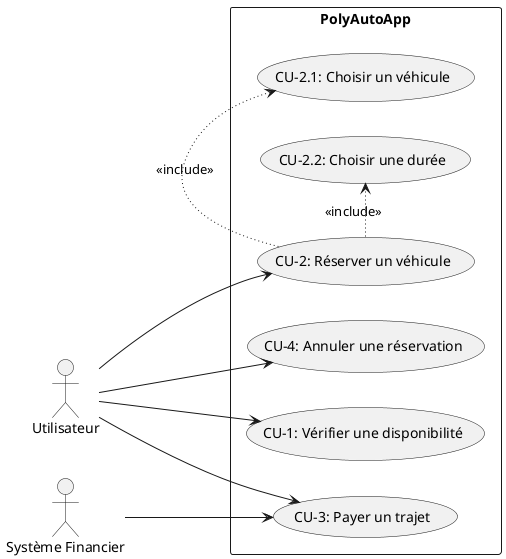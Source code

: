 @startuml
left to right direction


actor Utilisateur as u
actor "Système Financier" as d

Rectangle PolyAutoApp {
  skinparam defaultTextAlignment left
  usecase "CU-1: Vérifier une disponibilité" as UC1
  together {
    usecase "CU-2: Réserver un véhicule" as UC2
    usecase "CU-2.1: Choisir un véhicule" as UC3
    usecase "CU-2.2: Choisir une durée" as UC4
  }

  usecase "CU-3: Payer un trajet" as UC5
  usecase "CU-4: Annuler une réservation" as UC6




}

u --> UC1
u --> UC2
UC2 -[dotted]r-> UC3 : <<include>>
UC2 -[dotted]r-> UC4 : <<include>>
u --> UC5
d --> UC5
u --> UC6

@enduml
